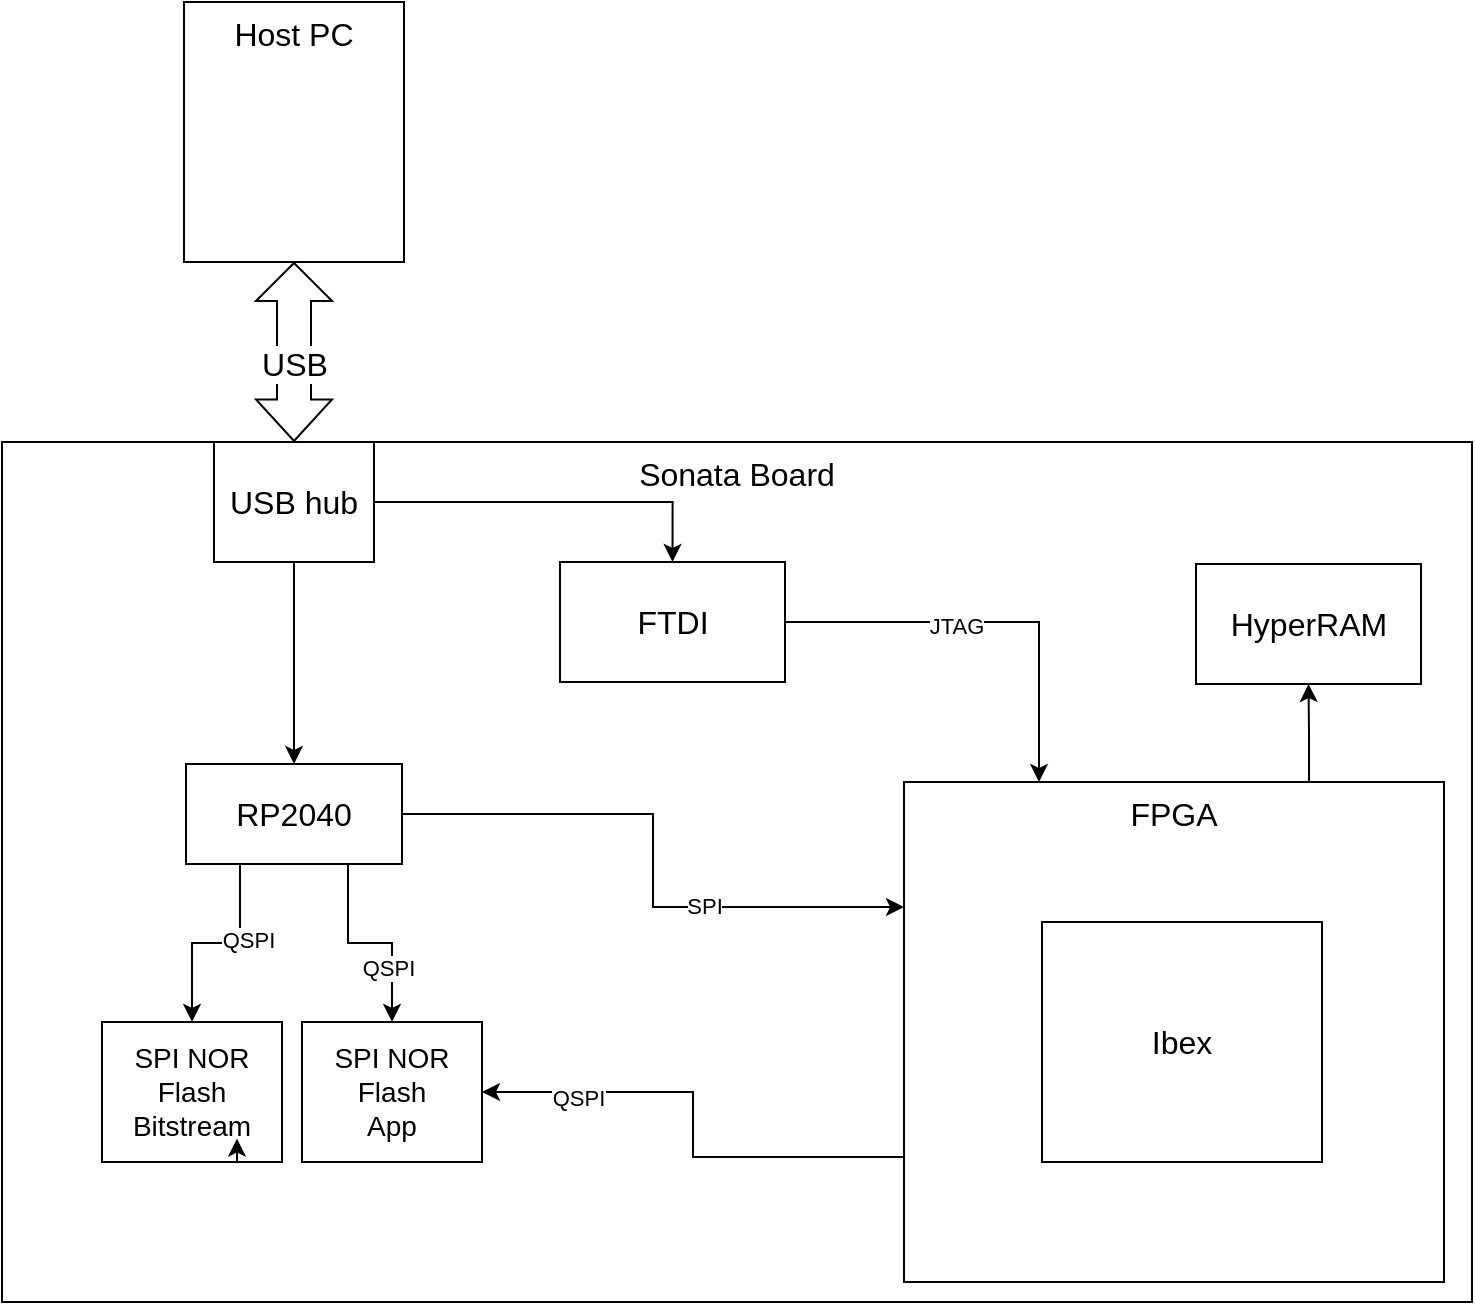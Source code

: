 <mxfile version="22.1.17" type="github">
  <diagram name="Page-1" id="lJwbFgPx7jabmn285uID">
    <mxGraphModel dx="2068" dy="1866" grid="1" gridSize="10" guides="1" tooltips="1" connect="1" arrows="1" fold="1" page="1" pageScale="1" pageWidth="850" pageHeight="1100" math="0" shadow="0">
      <root>
        <mxCell id="0" />
        <mxCell id="1" parent="0" />
        <mxCell id="UOeXC3zvkNEMrWoAqZmT-4" value="Sonata Board" style="rounded=0;whiteSpace=wrap;html=1;fontSize=16;verticalAlign=top;" vertex="1" parent="1">
          <mxGeometry x="50" y="340" width="735" height="430" as="geometry" />
        </mxCell>
        <mxCell id="UOeXC3zvkNEMrWoAqZmT-5" value="Host PC" style="rounded=0;whiteSpace=wrap;html=1;fontSize=16;verticalAlign=top;" vertex="1" parent="1">
          <mxGeometry x="141" y="120" width="110" height="130" as="geometry" />
        </mxCell>
        <mxCell id="UOeXC3zvkNEMrWoAqZmT-6" style="edgeStyle=orthogonalEdgeStyle;rounded=0;orthogonalLoop=1;jettySize=auto;html=1;exitX=0.5;exitY=1;exitDx=0;exitDy=0;shape=flexArrow;startArrow=block;width=17;endSize=6.59;fontSize=16;entryX=0.5;entryY=0;entryDx=0;entryDy=0;" edge="1" parent="1" source="UOeXC3zvkNEMrWoAqZmT-5" target="UOeXC3zvkNEMrWoAqZmT-29">
          <mxGeometry relative="1" as="geometry" />
        </mxCell>
        <mxCell id="UOeXC3zvkNEMrWoAqZmT-7" value="USB" style="edgeLabel;html=1;align=center;verticalAlign=middle;resizable=0;points=[];fontSize=16;" vertex="1" connectable="0" parent="UOeXC3zvkNEMrWoAqZmT-6">
          <mxGeometry x="0.124" relative="1" as="geometry">
            <mxPoint as="offset" />
          </mxGeometry>
        </mxCell>
        <mxCell id="UOeXC3zvkNEMrWoAqZmT-13" style="edgeStyle=orthogonalEdgeStyle;rounded=0;orthogonalLoop=1;jettySize=auto;html=1;exitX=0.75;exitY=1;exitDx=0;exitDy=0;entryX=0.5;entryY=0;entryDx=0;entryDy=0;fontSize=16;" edge="1" parent="1" source="UOeXC3zvkNEMrWoAqZmT-8" target="UOeXC3zvkNEMrWoAqZmT-9">
          <mxGeometry relative="1" as="geometry" />
        </mxCell>
        <mxCell id="UOeXC3zvkNEMrWoAqZmT-34" value="QSPI" style="edgeLabel;html=1;align=center;verticalAlign=middle;resizable=0;points=[];" vertex="1" connectable="0" parent="UOeXC3zvkNEMrWoAqZmT-13">
          <mxGeometry x="0.463" y="-2" relative="1" as="geometry">
            <mxPoint as="offset" />
          </mxGeometry>
        </mxCell>
        <mxCell id="UOeXC3zvkNEMrWoAqZmT-24" style="edgeStyle=orthogonalEdgeStyle;rounded=0;orthogonalLoop=1;jettySize=auto;html=1;exitX=1;exitY=0.5;exitDx=0;exitDy=0;entryX=0;entryY=0.25;entryDx=0;entryDy=0;" edge="1" parent="1" source="UOeXC3zvkNEMrWoAqZmT-8" target="UOeXC3zvkNEMrWoAqZmT-11">
          <mxGeometry relative="1" as="geometry" />
        </mxCell>
        <mxCell id="UOeXC3zvkNEMrWoAqZmT-44" value="SPI" style="edgeLabel;html=1;align=center;verticalAlign=middle;resizable=0;points=[];" vertex="1" connectable="0" parent="UOeXC3zvkNEMrWoAqZmT-24">
          <mxGeometry x="0.321" y="2" relative="1" as="geometry">
            <mxPoint x="1" y="1" as="offset" />
          </mxGeometry>
        </mxCell>
        <mxCell id="UOeXC3zvkNEMrWoAqZmT-35" style="edgeStyle=orthogonalEdgeStyle;rounded=0;orthogonalLoop=1;jettySize=auto;html=1;exitX=0.25;exitY=1;exitDx=0;exitDy=0;entryX=0.5;entryY=0;entryDx=0;entryDy=0;" edge="1" parent="1" source="UOeXC3zvkNEMrWoAqZmT-8" target="UOeXC3zvkNEMrWoAqZmT-10">
          <mxGeometry relative="1" as="geometry" />
        </mxCell>
        <mxCell id="UOeXC3zvkNEMrWoAqZmT-36" value="QSPI" style="edgeLabel;html=1;align=center;verticalAlign=middle;resizable=0;points=[];" vertex="1" connectable="0" parent="UOeXC3zvkNEMrWoAqZmT-35">
          <mxGeometry x="-0.269" y="3" relative="1" as="geometry">
            <mxPoint x="1" as="offset" />
          </mxGeometry>
        </mxCell>
        <mxCell id="UOeXC3zvkNEMrWoAqZmT-8" value="RP2040" style="rounded=0;whiteSpace=wrap;html=1;fontSize=16;" vertex="1" parent="1">
          <mxGeometry x="142" y="501" width="108" height="50" as="geometry" />
        </mxCell>
        <mxCell id="UOeXC3zvkNEMrWoAqZmT-9" value="SPI NOR Flash&lt;br style=&quot;font-size: 14px;&quot;&gt;App" style="rounded=0;whiteSpace=wrap;html=1;fontSize=14;" vertex="1" parent="1">
          <mxGeometry x="200" y="630" width="90" height="70" as="geometry" />
        </mxCell>
        <mxCell id="UOeXC3zvkNEMrWoAqZmT-10" value="SPI NOR Flash&lt;br style=&quot;font-size: 14px;&quot;&gt;Bitstream" style="rounded=0;whiteSpace=wrap;html=1;fontSize=14;" vertex="1" parent="1">
          <mxGeometry x="100" y="630" width="90" height="70" as="geometry" />
        </mxCell>
        <mxCell id="UOeXC3zvkNEMrWoAqZmT-23" style="edgeStyle=orthogonalEdgeStyle;rounded=0;orthogonalLoop=1;jettySize=auto;html=1;exitX=0;exitY=0.75;exitDx=0;exitDy=0;entryX=1;entryY=0.5;entryDx=0;entryDy=0;" edge="1" parent="1" source="UOeXC3zvkNEMrWoAqZmT-11" target="UOeXC3zvkNEMrWoAqZmT-9">
          <mxGeometry relative="1" as="geometry" />
        </mxCell>
        <mxCell id="UOeXC3zvkNEMrWoAqZmT-33" value="QSPI" style="edgeLabel;html=1;align=center;verticalAlign=middle;resizable=0;points=[];" vertex="1" connectable="0" parent="UOeXC3zvkNEMrWoAqZmT-23">
          <mxGeometry x="0.61" y="3" relative="1" as="geometry">
            <mxPoint as="offset" />
          </mxGeometry>
        </mxCell>
        <mxCell id="UOeXC3zvkNEMrWoAqZmT-43" style="edgeStyle=orthogonalEdgeStyle;rounded=0;orthogonalLoop=1;jettySize=auto;html=1;exitX=0.75;exitY=0;exitDx=0;exitDy=0;entryX=0.5;entryY=1;entryDx=0;entryDy=0;" edge="1" parent="1" source="UOeXC3zvkNEMrWoAqZmT-11" target="UOeXC3zvkNEMrWoAqZmT-41">
          <mxGeometry relative="1" as="geometry" />
        </mxCell>
        <mxCell id="UOeXC3zvkNEMrWoAqZmT-11" value="FPGA" style="rounded=0;whiteSpace=wrap;html=1;fontSize=16;verticalAlign=top;" vertex="1" parent="1">
          <mxGeometry x="501" y="510" width="270" height="250" as="geometry" />
        </mxCell>
        <mxCell id="UOeXC3zvkNEMrWoAqZmT-19" style="edgeStyle=orthogonalEdgeStyle;rounded=0;orthogonalLoop=1;jettySize=auto;html=1;exitX=1;exitY=0.5;exitDx=0;exitDy=0;entryX=0.25;entryY=0;entryDx=0;entryDy=0;" edge="1" parent="1" source="UOeXC3zvkNEMrWoAqZmT-18" target="UOeXC3zvkNEMrWoAqZmT-11">
          <mxGeometry relative="1" as="geometry" />
        </mxCell>
        <mxCell id="UOeXC3zvkNEMrWoAqZmT-20" value="JTAG" style="edgeLabel;html=1;align=center;verticalAlign=middle;resizable=0;points=[];" vertex="1" connectable="0" parent="UOeXC3zvkNEMrWoAqZmT-19">
          <mxGeometry x="-0.174" y="-2" relative="1" as="geometry">
            <mxPoint as="offset" />
          </mxGeometry>
        </mxCell>
        <mxCell id="UOeXC3zvkNEMrWoAqZmT-18" value="FTDI" style="rounded=0;whiteSpace=wrap;html=1;fontSize=16;" vertex="1" parent="1">
          <mxGeometry x="329" y="400" width="112.5" height="60" as="geometry" />
        </mxCell>
        <mxCell id="UOeXC3zvkNEMrWoAqZmT-31" style="edgeStyle=orthogonalEdgeStyle;rounded=0;orthogonalLoop=1;jettySize=auto;html=1;exitX=0.5;exitY=1;exitDx=0;exitDy=0;entryX=0.5;entryY=0;entryDx=0;entryDy=0;" edge="1" parent="1" source="UOeXC3zvkNEMrWoAqZmT-29" target="UOeXC3zvkNEMrWoAqZmT-8">
          <mxGeometry relative="1" as="geometry" />
        </mxCell>
        <mxCell id="UOeXC3zvkNEMrWoAqZmT-32" style="edgeStyle=orthogonalEdgeStyle;rounded=0;orthogonalLoop=1;jettySize=auto;html=1;exitX=1;exitY=0.5;exitDx=0;exitDy=0;entryX=0.5;entryY=0;entryDx=0;entryDy=0;" edge="1" parent="1" source="UOeXC3zvkNEMrWoAqZmT-29" target="UOeXC3zvkNEMrWoAqZmT-18">
          <mxGeometry relative="1" as="geometry" />
        </mxCell>
        <mxCell id="UOeXC3zvkNEMrWoAqZmT-29" value="USB hub" style="rounded=0;whiteSpace=wrap;html=1;fontSize=16;" vertex="1" parent="1">
          <mxGeometry x="156" y="340" width="80" height="60" as="geometry" />
        </mxCell>
        <mxCell id="UOeXC3zvkNEMrWoAqZmT-37" style="edgeStyle=orthogonalEdgeStyle;rounded=0;orthogonalLoop=1;jettySize=auto;html=1;exitX=0.75;exitY=1;exitDx=0;exitDy=0;entryX=0.75;entryY=0.833;entryDx=0;entryDy=0;entryPerimeter=0;" edge="1" parent="1" source="UOeXC3zvkNEMrWoAqZmT-10" target="UOeXC3zvkNEMrWoAqZmT-10">
          <mxGeometry relative="1" as="geometry" />
        </mxCell>
        <mxCell id="UOeXC3zvkNEMrWoAqZmT-39" value="Ibex" style="rounded=0;whiteSpace=wrap;html=1;fontSize=16;" vertex="1" parent="1">
          <mxGeometry x="570" y="580" width="140" height="120" as="geometry" />
        </mxCell>
        <mxCell id="UOeXC3zvkNEMrWoAqZmT-41" value="HyperRAM" style="rounded=0;whiteSpace=wrap;html=1;fontSize=16;" vertex="1" parent="1">
          <mxGeometry x="647" y="401" width="112.5" height="60" as="geometry" />
        </mxCell>
      </root>
    </mxGraphModel>
  </diagram>
</mxfile>

